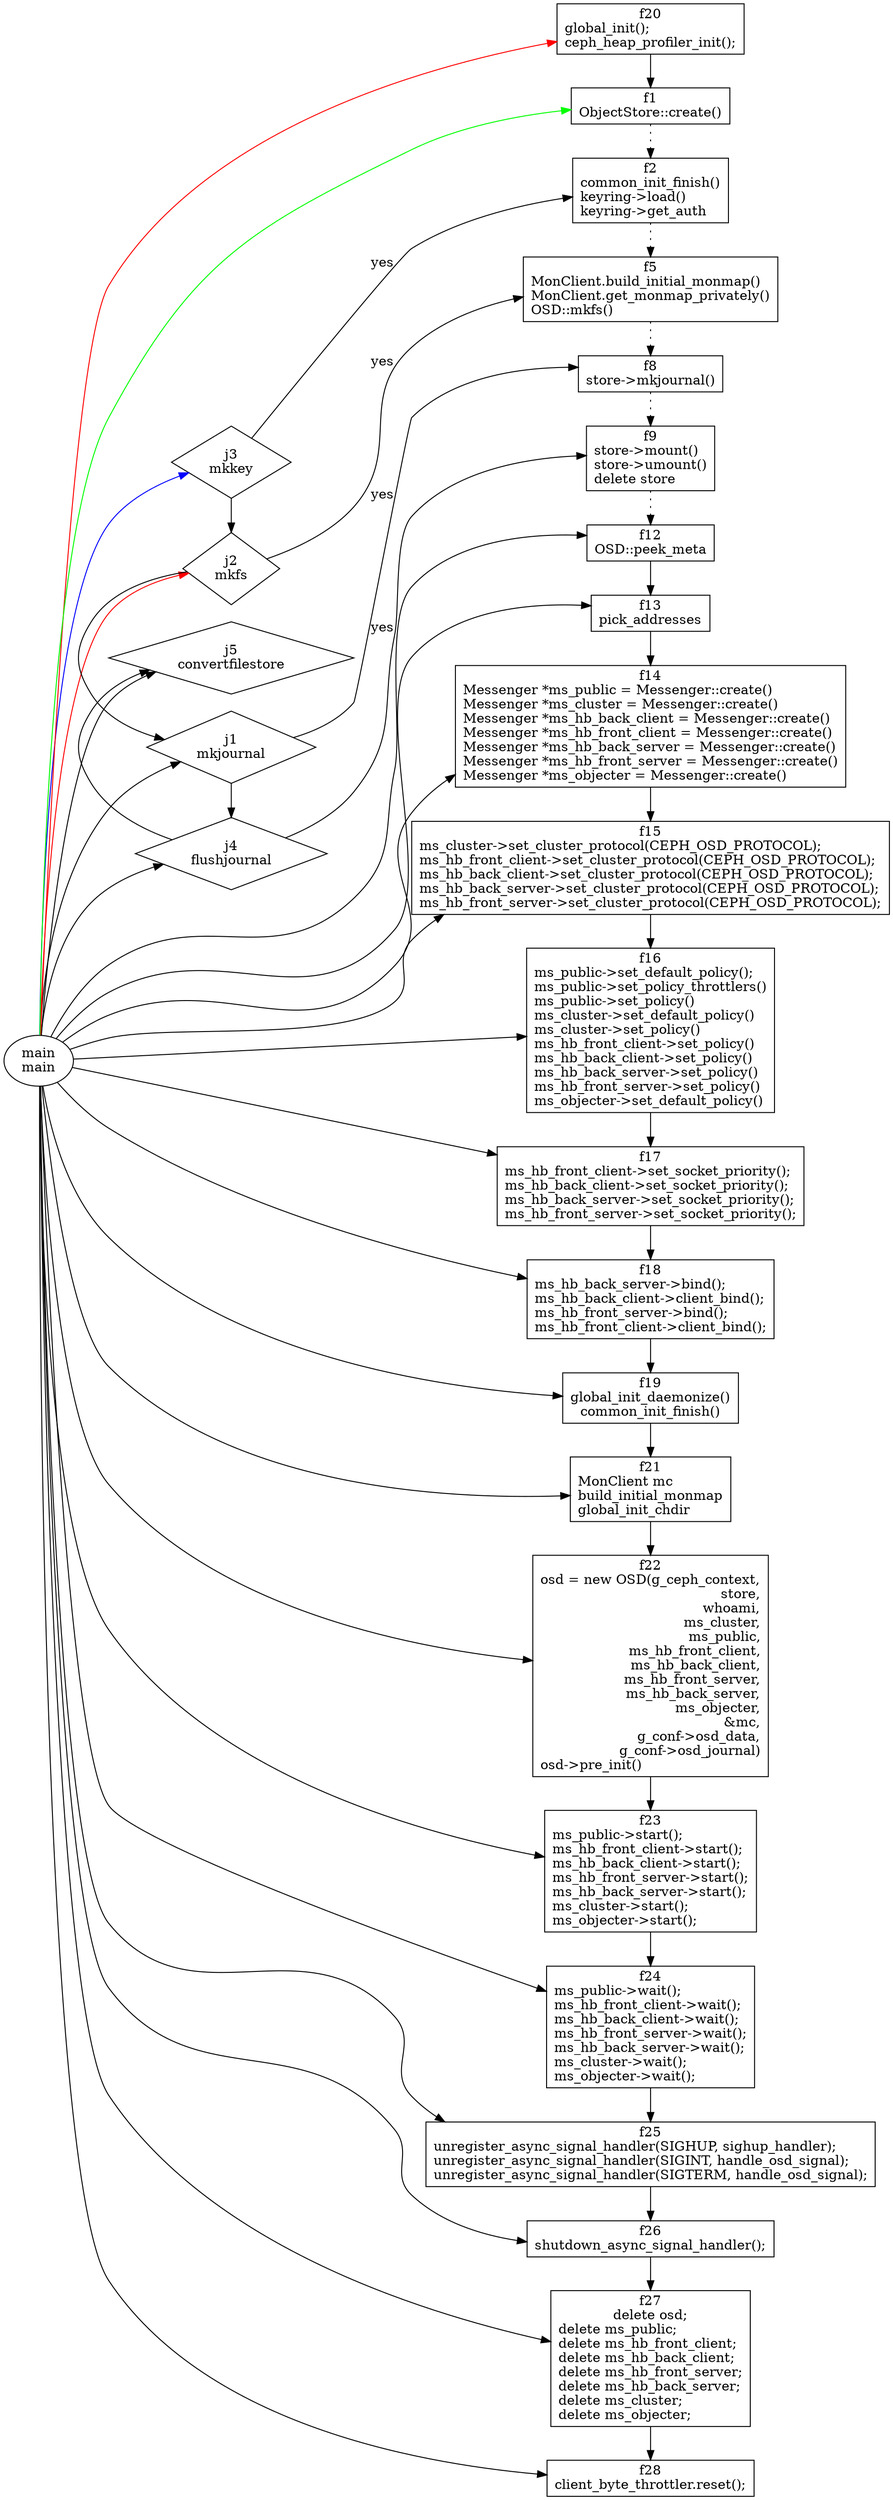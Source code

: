 digraph picture_2
{
        rankdir="LR";



        {
            rank="same";
            main[label="\N\nmain"];
            }





        {
            rank="same";
            j1[shape=diamond,label="\N\nmkjournal"];
            j2[shape=diamond,label="\N\nmkfs"];
            j3[shape=diamond,label="\N\nmkkey"];
            j4[shape=diamond,label="\N\nflushjournal"];
            j5[shape=diamond,label="\N\nconvertfilestore"];
            }





        {
            rank="same";
            node[shape=box]
            f20[label="\N\nglobal_init();\l\
ceph_heap_profiler_init();\l"]
            f1[label="\N\nObjectStore::create()"];
            f2[label="\N\ncommon_init_finish()\l\
keyring->load()\l\
keyring->get_auth\l"];
            f5[label="\N\nMonClient.build_initial_monmap()\l\
MonClient.get_monmap_privately()\l\
OSD::mkfs()\l"];
            f8[label="\N\nstore->mkjournal()"];
            f9[label="\N\nstore->mount()\l\
store->umount()\l\
delete store\l"];
            f12[label="\N\nOSD::peek_meta"];
            f13[label="\N\npick_addresses"];
            f14[label="\N\nMessenger *ms_public = Messenger::create()\l\
Messenger *ms_cluster = Messenger::create()\l\
Messenger *ms_hb_back_client = Messenger::create()\l\
Messenger *ms_hb_front_client = Messenger::create()\l\
Messenger *ms_hb_back_server = Messenger::create()\l\
Messenger *ms_hb_front_server = Messenger::create()\l\
Messenger *ms_objecter = Messenger::create()\l"];
            f15[label="\N\nms_cluster->set_cluster_protocol(CEPH_OSD_PROTOCOL);\l\
ms_hb_front_client->set_cluster_protocol(CEPH_OSD_PROTOCOL);\l\
ms_hb_back_client->set_cluster_protocol(CEPH_OSD_PROTOCOL);\l\
ms_hb_back_server->set_cluster_protocol(CEPH_OSD_PROTOCOL);\l\
ms_hb_front_server->set_cluster_protocol(CEPH_OSD_PROTOCOL);\l"];
            f16[label="\N\nms_public->set_default_policy();\l\
ms_public->set_policy_throttlers()\l\
ms_public->set_policy()\l\
ms_cluster->set_default_policy()\l\
ms_cluster->set_policy()\l\
ms_hb_front_client->set_policy()\l\
ms_hb_back_client->set_policy()\l\
ms_hb_back_server->set_policy()\l\
ms_hb_front_server->set_policy()\l\
ms_objecter->set_default_policy()\l"];
            f17[label="\N\nms_hb_front_client->set_socket_priority();\l\
ms_hb_back_client->set_socket_priority();\l\
ms_hb_back_server->set_socket_priority();\l\
ms_hb_front_server->set_socket_priority();\l"];
            f18[label="\N\nms_hb_back_server->bind();\l\
ms_hb_back_client->client_bind();\l\
ms_hb_front_server->bind();\l\
ms_hb_front_client->client_bind();\l"];
            f19[label="\N\nglobal_init_daemonize()\lcommon_init_finish()"];
            f21[label="\N\nMonClient mc\lbuild_initial_monmap\lglobal_init_chdir\l"];
            f22[label="\N\nosd = new OSD(g_ceph_context,\l\
store,\r\
whoami,\r\
ms_cluster,\r\
ms_public,\r\
ms_hb_front_client,\r\
ms_hb_back_client,\r\
ms_hb_front_server,\r\
ms_hb_back_server,\r\
ms_objecter,\r\
&mc,\r\
g_conf->osd_data,\r\
g_conf->osd_journal)\r\
osd->pre_init()\l"];
            f23[label="\N\nms_public->start();\l\
ms_hb_front_client->start();\l\
ms_hb_back_client->start();\l\
ms_hb_front_server->start();\l\
ms_hb_back_server->start();\l\
ms_cluster->start();\l\
ms_objecter->start();\l"];
            f24[label="\N\n// start osd\l\
osd->init()\l\
// install signal handlers\l\
init_async_signal_handler();\l\
register_async_signal_handler(SIGHUP, sighup_handler);\l\
register_async_signal_handler_oneshot(SIGINT, handle_osd_signal);\l\
register_async_signal_handler_oneshot(SIGTERM, handle_osd_signal);\l\

osd->final_init();\l"];
            f24[label="\N\nms_public->wait();\l\
ms_hb_front_client->wait();\l\
ms_hb_back_client->wait();\l\
ms_hb_front_server->wait();\l\
ms_hb_back_server->wait();\l\
ms_cluster->wait();\l\
ms_objecter->wait();\l"];
            f25[label="\N\nunregister_async_signal_handler(SIGHUP, sighup_handler);\l\
unregister_async_signal_handler(SIGINT, handle_osd_signal);\l\
unregister_async_signal_handler(SIGTERM, handle_osd_signal);\l"];
            f26[label="\N\nshutdown_async_signal_handler();\l"];
            f27[label="\N\ndelete osd;
delete ms_public;\l\
delete ms_hb_front_client;\l\
delete ms_hb_back_client;\l\
delete ms_hb_front_server;\l\
delete ms_hb_back_server;\l\
delete ms_cluster;\l\
delete ms_objecter;\l"];
            f28[label="\N\nclient_byte_throttler.reset();\l"];
            #f29[label=""];
            }






        {
            main->f20[color=red];
            main->f1[color=green];
            main->j3[color=blue];
                j3->f2[label="yes"];
            main->j2[color=red];
                j2->f5[label="yes"];
            main->j1;
                j1->f8[label="yes"];
            main->j4;
                j4->f9[label="yes"];
            main->j5;
            main->f12;
            main->f13;
            main->f14;
            main->f15;
            main->f16;
            main->f17;
            main->f18;
            main->f19;
            #main->f20;
            main->f21;
            main->f22;
            main->f23;
            main->f24;
            main->f25;
            main->f26;
            main->f27;
            main->f28;
            #main->f29;
            }



        {
            rank="same";
            j3->j2->j1->j4->j5;
            }




        {
            rank="same";
            
            f20->f1;
            f1->f2[style=dotted];
            
            f2->f5[style=dotted];

            f5->f8[style=dotted];

            f8->f9[style=dotted];

            f9->f12[style=dotted];

            f12->f13->f14->f15->f16->f17->f18->f19->f21->f22->f23->f24->f25->f26->f27->f28;

            }
        }


